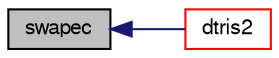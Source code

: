 digraph "swapec"
{
  bgcolor="transparent";
  edge [fontname="FreeSans",fontsize="10",labelfontname="FreeSans",labelfontsize="10"];
  node [fontname="FreeSans",fontsize="10",shape=record];
  rankdir="LR";
  Node631 [label="swapec",height=0.2,width=0.4,color="black", fillcolor="grey75", style="filled", fontcolor="black"];
  Node631 -> Node632 [dir="back",color="midnightblue",fontsize="10",style="solid",fontname="FreeSans"];
  Node632 [label="dtris2",height=0.2,width=0.4,color="red",URL="$a08249.html#a13fa54ae02d52751a5b943d4b39c45bc"];
}
